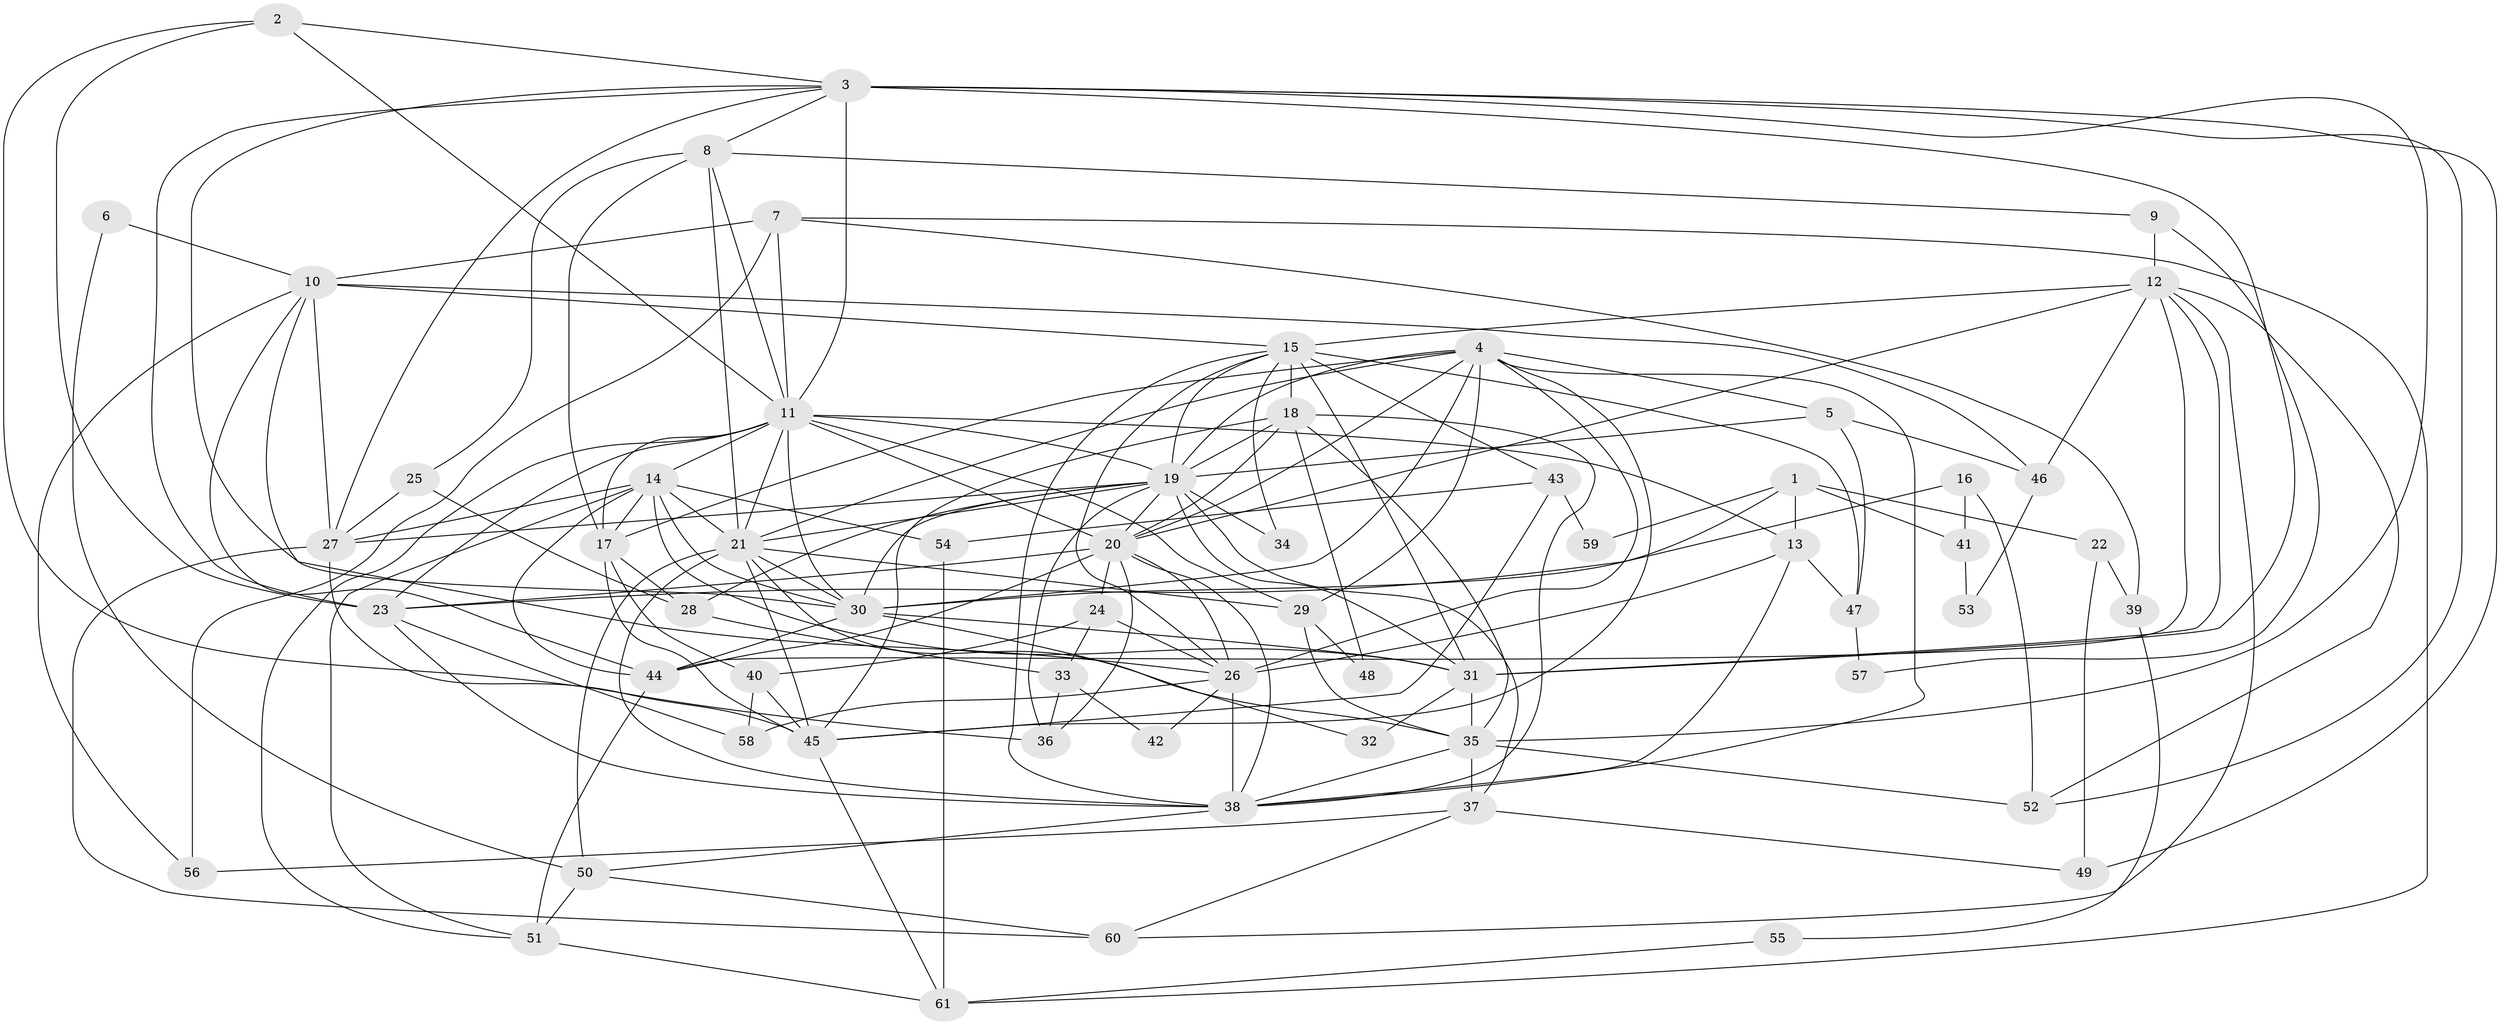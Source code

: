 // original degree distribution, {5: 0.20491803278688525, 4: 0.27049180327868855, 6: 0.09836065573770492, 3: 0.319672131147541, 7: 0.01639344262295082, 2: 0.08196721311475409, 8: 0.00819672131147541}
// Generated by graph-tools (version 1.1) at 2025/36/03/09/25 02:36:15]
// undirected, 61 vertices, 167 edges
graph export_dot {
graph [start="1"]
  node [color=gray90,style=filled];
  1;
  2;
  3;
  4;
  5;
  6;
  7;
  8;
  9;
  10;
  11;
  12;
  13;
  14;
  15;
  16;
  17;
  18;
  19;
  20;
  21;
  22;
  23;
  24;
  25;
  26;
  27;
  28;
  29;
  30;
  31;
  32;
  33;
  34;
  35;
  36;
  37;
  38;
  39;
  40;
  41;
  42;
  43;
  44;
  45;
  46;
  47;
  48;
  49;
  50;
  51;
  52;
  53;
  54;
  55;
  56;
  57;
  58;
  59;
  60;
  61;
  1 -- 13 [weight=1.0];
  1 -- 22 [weight=1.0];
  1 -- 30 [weight=1.0];
  1 -- 41 [weight=1.0];
  1 -- 59 [weight=1.0];
  2 -- 3 [weight=1.0];
  2 -- 11 [weight=1.0];
  2 -- 23 [weight=1.0];
  2 -- 36 [weight=1.0];
  3 -- 8 [weight=2.0];
  3 -- 11 [weight=3.0];
  3 -- 23 [weight=1.0];
  3 -- 27 [weight=1.0];
  3 -- 30 [weight=1.0];
  3 -- 31 [weight=1.0];
  3 -- 35 [weight=1.0];
  3 -- 49 [weight=1.0];
  3 -- 52 [weight=1.0];
  4 -- 5 [weight=1.0];
  4 -- 17 [weight=1.0];
  4 -- 19 [weight=1.0];
  4 -- 20 [weight=2.0];
  4 -- 21 [weight=1.0];
  4 -- 26 [weight=2.0];
  4 -- 29 [weight=1.0];
  4 -- 30 [weight=1.0];
  4 -- 38 [weight=1.0];
  4 -- 45 [weight=1.0];
  5 -- 19 [weight=1.0];
  5 -- 46 [weight=1.0];
  5 -- 47 [weight=1.0];
  6 -- 10 [weight=1.0];
  6 -- 50 [weight=1.0];
  7 -- 10 [weight=1.0];
  7 -- 11 [weight=1.0];
  7 -- 39 [weight=1.0];
  7 -- 56 [weight=1.0];
  7 -- 61 [weight=1.0];
  8 -- 9 [weight=1.0];
  8 -- 11 [weight=1.0];
  8 -- 17 [weight=1.0];
  8 -- 21 [weight=1.0];
  8 -- 25 [weight=1.0];
  9 -- 12 [weight=1.0];
  9 -- 57 [weight=1.0];
  10 -- 15 [weight=1.0];
  10 -- 26 [weight=1.0];
  10 -- 27 [weight=1.0];
  10 -- 44 [weight=1.0];
  10 -- 46 [weight=1.0];
  10 -- 56 [weight=1.0];
  11 -- 13 [weight=1.0];
  11 -- 14 [weight=1.0];
  11 -- 17 [weight=1.0];
  11 -- 19 [weight=1.0];
  11 -- 20 [weight=1.0];
  11 -- 21 [weight=1.0];
  11 -- 23 [weight=1.0];
  11 -- 29 [weight=1.0];
  11 -- 30 [weight=1.0];
  11 -- 51 [weight=1.0];
  12 -- 15 [weight=2.0];
  12 -- 20 [weight=1.0];
  12 -- 31 [weight=1.0];
  12 -- 44 [weight=1.0];
  12 -- 46 [weight=1.0];
  12 -- 52 [weight=1.0];
  12 -- 60 [weight=1.0];
  13 -- 26 [weight=1.0];
  13 -- 38 [weight=1.0];
  13 -- 47 [weight=1.0];
  14 -- 17 [weight=1.0];
  14 -- 21 [weight=1.0];
  14 -- 27 [weight=1.0];
  14 -- 30 [weight=1.0];
  14 -- 31 [weight=1.0];
  14 -- 44 [weight=1.0];
  14 -- 51 [weight=1.0];
  14 -- 54 [weight=1.0];
  15 -- 18 [weight=1.0];
  15 -- 19 [weight=1.0];
  15 -- 26 [weight=2.0];
  15 -- 31 [weight=1.0];
  15 -- 34 [weight=1.0];
  15 -- 38 [weight=1.0];
  15 -- 43 [weight=2.0];
  15 -- 47 [weight=1.0];
  16 -- 23 [weight=1.0];
  16 -- 41 [weight=1.0];
  16 -- 52 [weight=1.0];
  17 -- 28 [weight=1.0];
  17 -- 40 [weight=1.0];
  17 -- 45 [weight=1.0];
  18 -- 19 [weight=1.0];
  18 -- 20 [weight=1.0];
  18 -- 35 [weight=1.0];
  18 -- 38 [weight=1.0];
  18 -- 45 [weight=1.0];
  18 -- 48 [weight=1.0];
  19 -- 20 [weight=1.0];
  19 -- 21 [weight=1.0];
  19 -- 27 [weight=1.0];
  19 -- 28 [weight=1.0];
  19 -- 30 [weight=1.0];
  19 -- 31 [weight=1.0];
  19 -- 34 [weight=2.0];
  19 -- 36 [weight=1.0];
  19 -- 37 [weight=1.0];
  20 -- 23 [weight=1.0];
  20 -- 24 [weight=1.0];
  20 -- 26 [weight=2.0];
  20 -- 36 [weight=1.0];
  20 -- 38 [weight=1.0];
  20 -- 44 [weight=2.0];
  21 -- 29 [weight=1.0];
  21 -- 30 [weight=1.0];
  21 -- 35 [weight=1.0];
  21 -- 38 [weight=2.0];
  21 -- 45 [weight=2.0];
  21 -- 50 [weight=1.0];
  22 -- 39 [weight=1.0];
  22 -- 49 [weight=1.0];
  23 -- 38 [weight=1.0];
  23 -- 58 [weight=1.0];
  24 -- 26 [weight=1.0];
  24 -- 33 [weight=1.0];
  24 -- 40 [weight=1.0];
  25 -- 27 [weight=1.0];
  25 -- 28 [weight=1.0];
  26 -- 38 [weight=1.0];
  26 -- 42 [weight=1.0];
  26 -- 58 [weight=1.0];
  27 -- 45 [weight=1.0];
  27 -- 60 [weight=1.0];
  28 -- 33 [weight=1.0];
  29 -- 35 [weight=1.0];
  29 -- 48 [weight=1.0];
  30 -- 31 [weight=1.0];
  30 -- 32 [weight=1.0];
  30 -- 44 [weight=1.0];
  31 -- 32 [weight=1.0];
  31 -- 35 [weight=1.0];
  33 -- 36 [weight=1.0];
  33 -- 42 [weight=1.0];
  35 -- 37 [weight=1.0];
  35 -- 38 [weight=1.0];
  35 -- 52 [weight=1.0];
  37 -- 49 [weight=1.0];
  37 -- 56 [weight=1.0];
  37 -- 60 [weight=1.0];
  38 -- 50 [weight=1.0];
  39 -- 55 [weight=1.0];
  40 -- 45 [weight=1.0];
  40 -- 58 [weight=1.0];
  41 -- 53 [weight=1.0];
  43 -- 45 [weight=1.0];
  43 -- 54 [weight=1.0];
  43 -- 59 [weight=1.0];
  44 -- 51 [weight=1.0];
  45 -- 61 [weight=1.0];
  46 -- 53 [weight=1.0];
  47 -- 57 [weight=1.0];
  50 -- 51 [weight=1.0];
  50 -- 60 [weight=1.0];
  51 -- 61 [weight=1.0];
  54 -- 61 [weight=1.0];
  55 -- 61 [weight=1.0];
}
